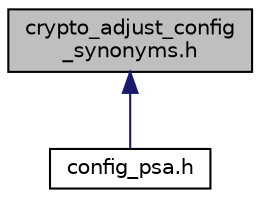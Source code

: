 digraph "crypto_adjust_config_synonyms.h"
{
 // LATEX_PDF_SIZE
  edge [fontname="Helvetica",fontsize="10",labelfontname="Helvetica",labelfontsize="10"];
  node [fontname="Helvetica",fontsize="10",shape=record];
  Node1 [label="crypto_adjust_config\l_synonyms.h",height=0.2,width=0.4,color="black", fillcolor="grey75", style="filled", fontcolor="black",tooltip="Adjust PSA configuration: enable quasi-synonyms."];
  Node1 -> Node2 [dir="back",color="midnightblue",fontsize="10",style="solid",fontname="Helvetica"];
  Node2 [label="config_psa.h",height=0.2,width=0.4,color="black", fillcolor="white", style="filled",URL="$config__psa_8h.html",tooltip="PSA crypto configuration options (set of defines)"];
}
